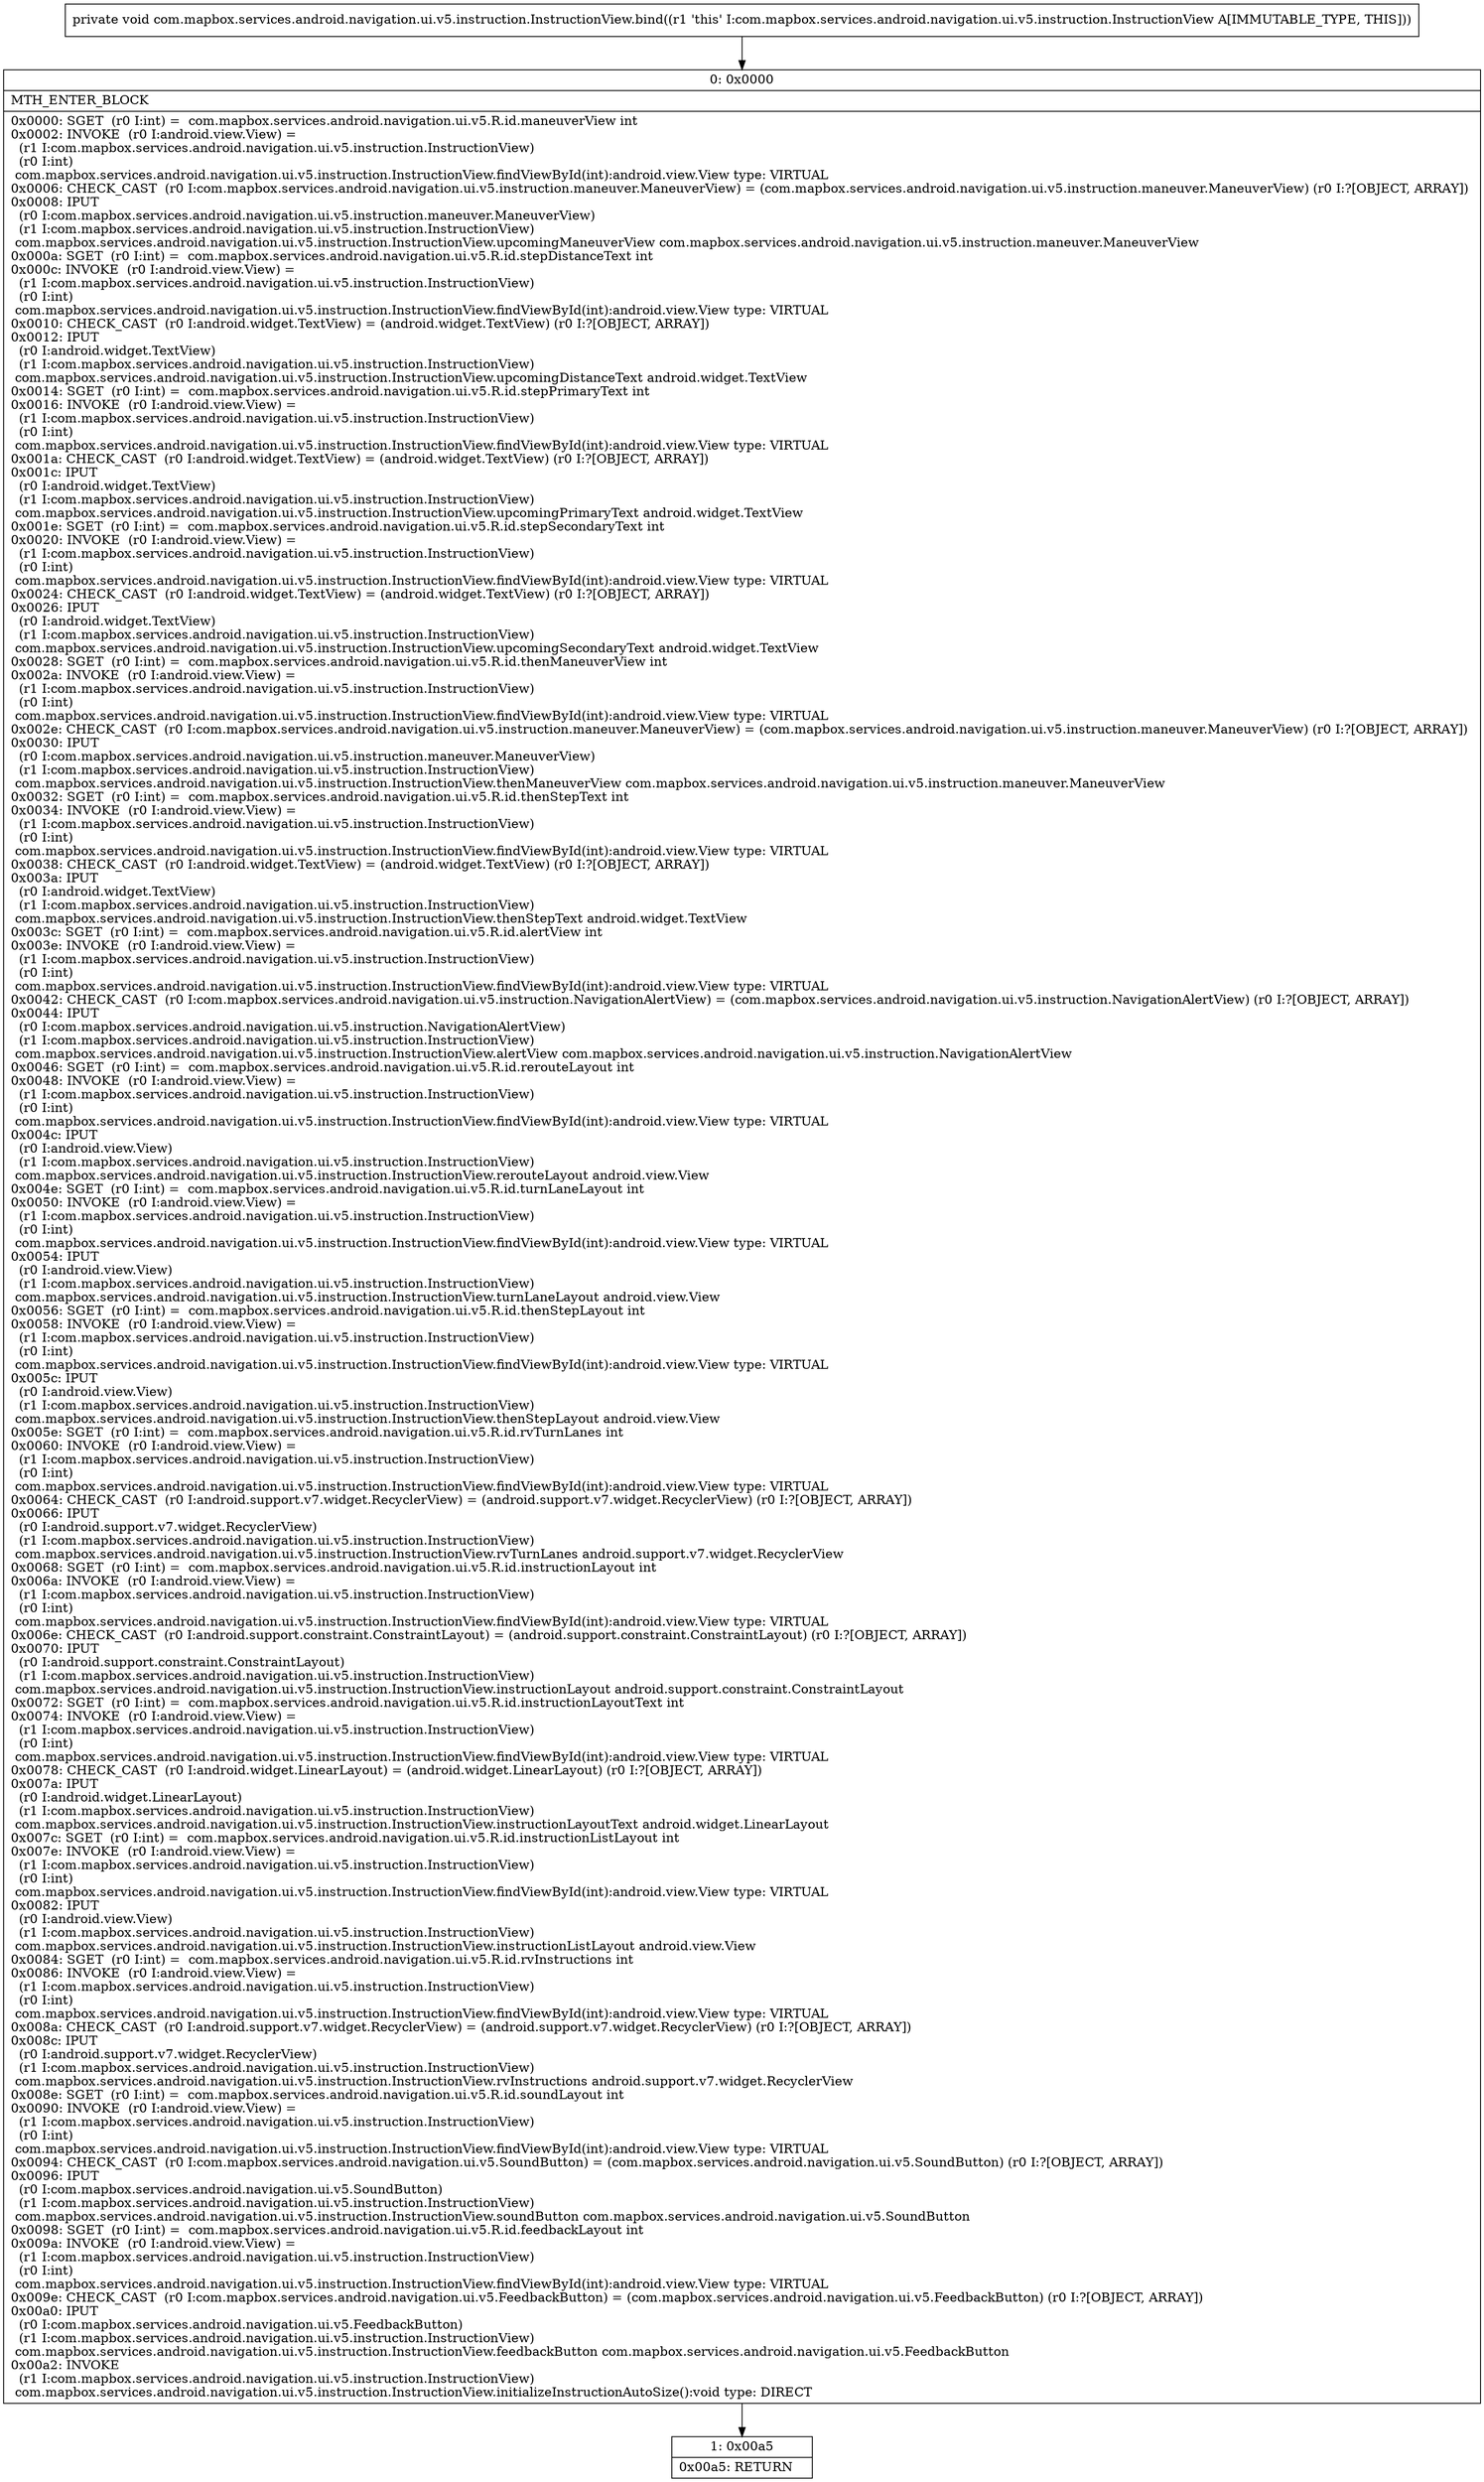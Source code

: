 digraph "CFG forcom.mapbox.services.android.navigation.ui.v5.instruction.InstructionView.bind()V" {
Node_0 [shape=record,label="{0\:\ 0x0000|MTH_ENTER_BLOCK\l|0x0000: SGET  (r0 I:int) =  com.mapbox.services.android.navigation.ui.v5.R.id.maneuverView int \l0x0002: INVOKE  (r0 I:android.view.View) = \l  (r1 I:com.mapbox.services.android.navigation.ui.v5.instruction.InstructionView)\l  (r0 I:int)\l com.mapbox.services.android.navigation.ui.v5.instruction.InstructionView.findViewById(int):android.view.View type: VIRTUAL \l0x0006: CHECK_CAST  (r0 I:com.mapbox.services.android.navigation.ui.v5.instruction.maneuver.ManeuverView) = (com.mapbox.services.android.navigation.ui.v5.instruction.maneuver.ManeuverView) (r0 I:?[OBJECT, ARRAY]) \l0x0008: IPUT  \l  (r0 I:com.mapbox.services.android.navigation.ui.v5.instruction.maneuver.ManeuverView)\l  (r1 I:com.mapbox.services.android.navigation.ui.v5.instruction.InstructionView)\l com.mapbox.services.android.navigation.ui.v5.instruction.InstructionView.upcomingManeuverView com.mapbox.services.android.navigation.ui.v5.instruction.maneuver.ManeuverView \l0x000a: SGET  (r0 I:int) =  com.mapbox.services.android.navigation.ui.v5.R.id.stepDistanceText int \l0x000c: INVOKE  (r0 I:android.view.View) = \l  (r1 I:com.mapbox.services.android.navigation.ui.v5.instruction.InstructionView)\l  (r0 I:int)\l com.mapbox.services.android.navigation.ui.v5.instruction.InstructionView.findViewById(int):android.view.View type: VIRTUAL \l0x0010: CHECK_CAST  (r0 I:android.widget.TextView) = (android.widget.TextView) (r0 I:?[OBJECT, ARRAY]) \l0x0012: IPUT  \l  (r0 I:android.widget.TextView)\l  (r1 I:com.mapbox.services.android.navigation.ui.v5.instruction.InstructionView)\l com.mapbox.services.android.navigation.ui.v5.instruction.InstructionView.upcomingDistanceText android.widget.TextView \l0x0014: SGET  (r0 I:int) =  com.mapbox.services.android.navigation.ui.v5.R.id.stepPrimaryText int \l0x0016: INVOKE  (r0 I:android.view.View) = \l  (r1 I:com.mapbox.services.android.navigation.ui.v5.instruction.InstructionView)\l  (r0 I:int)\l com.mapbox.services.android.navigation.ui.v5.instruction.InstructionView.findViewById(int):android.view.View type: VIRTUAL \l0x001a: CHECK_CAST  (r0 I:android.widget.TextView) = (android.widget.TextView) (r0 I:?[OBJECT, ARRAY]) \l0x001c: IPUT  \l  (r0 I:android.widget.TextView)\l  (r1 I:com.mapbox.services.android.navigation.ui.v5.instruction.InstructionView)\l com.mapbox.services.android.navigation.ui.v5.instruction.InstructionView.upcomingPrimaryText android.widget.TextView \l0x001e: SGET  (r0 I:int) =  com.mapbox.services.android.navigation.ui.v5.R.id.stepSecondaryText int \l0x0020: INVOKE  (r0 I:android.view.View) = \l  (r1 I:com.mapbox.services.android.navigation.ui.v5.instruction.InstructionView)\l  (r0 I:int)\l com.mapbox.services.android.navigation.ui.v5.instruction.InstructionView.findViewById(int):android.view.View type: VIRTUAL \l0x0024: CHECK_CAST  (r0 I:android.widget.TextView) = (android.widget.TextView) (r0 I:?[OBJECT, ARRAY]) \l0x0026: IPUT  \l  (r0 I:android.widget.TextView)\l  (r1 I:com.mapbox.services.android.navigation.ui.v5.instruction.InstructionView)\l com.mapbox.services.android.navigation.ui.v5.instruction.InstructionView.upcomingSecondaryText android.widget.TextView \l0x0028: SGET  (r0 I:int) =  com.mapbox.services.android.navigation.ui.v5.R.id.thenManeuverView int \l0x002a: INVOKE  (r0 I:android.view.View) = \l  (r1 I:com.mapbox.services.android.navigation.ui.v5.instruction.InstructionView)\l  (r0 I:int)\l com.mapbox.services.android.navigation.ui.v5.instruction.InstructionView.findViewById(int):android.view.View type: VIRTUAL \l0x002e: CHECK_CAST  (r0 I:com.mapbox.services.android.navigation.ui.v5.instruction.maneuver.ManeuverView) = (com.mapbox.services.android.navigation.ui.v5.instruction.maneuver.ManeuverView) (r0 I:?[OBJECT, ARRAY]) \l0x0030: IPUT  \l  (r0 I:com.mapbox.services.android.navigation.ui.v5.instruction.maneuver.ManeuverView)\l  (r1 I:com.mapbox.services.android.navigation.ui.v5.instruction.InstructionView)\l com.mapbox.services.android.navigation.ui.v5.instruction.InstructionView.thenManeuverView com.mapbox.services.android.navigation.ui.v5.instruction.maneuver.ManeuverView \l0x0032: SGET  (r0 I:int) =  com.mapbox.services.android.navigation.ui.v5.R.id.thenStepText int \l0x0034: INVOKE  (r0 I:android.view.View) = \l  (r1 I:com.mapbox.services.android.navigation.ui.v5.instruction.InstructionView)\l  (r0 I:int)\l com.mapbox.services.android.navigation.ui.v5.instruction.InstructionView.findViewById(int):android.view.View type: VIRTUAL \l0x0038: CHECK_CAST  (r0 I:android.widget.TextView) = (android.widget.TextView) (r0 I:?[OBJECT, ARRAY]) \l0x003a: IPUT  \l  (r0 I:android.widget.TextView)\l  (r1 I:com.mapbox.services.android.navigation.ui.v5.instruction.InstructionView)\l com.mapbox.services.android.navigation.ui.v5.instruction.InstructionView.thenStepText android.widget.TextView \l0x003c: SGET  (r0 I:int) =  com.mapbox.services.android.navigation.ui.v5.R.id.alertView int \l0x003e: INVOKE  (r0 I:android.view.View) = \l  (r1 I:com.mapbox.services.android.navigation.ui.v5.instruction.InstructionView)\l  (r0 I:int)\l com.mapbox.services.android.navigation.ui.v5.instruction.InstructionView.findViewById(int):android.view.View type: VIRTUAL \l0x0042: CHECK_CAST  (r0 I:com.mapbox.services.android.navigation.ui.v5.instruction.NavigationAlertView) = (com.mapbox.services.android.navigation.ui.v5.instruction.NavigationAlertView) (r0 I:?[OBJECT, ARRAY]) \l0x0044: IPUT  \l  (r0 I:com.mapbox.services.android.navigation.ui.v5.instruction.NavigationAlertView)\l  (r1 I:com.mapbox.services.android.navigation.ui.v5.instruction.InstructionView)\l com.mapbox.services.android.navigation.ui.v5.instruction.InstructionView.alertView com.mapbox.services.android.navigation.ui.v5.instruction.NavigationAlertView \l0x0046: SGET  (r0 I:int) =  com.mapbox.services.android.navigation.ui.v5.R.id.rerouteLayout int \l0x0048: INVOKE  (r0 I:android.view.View) = \l  (r1 I:com.mapbox.services.android.navigation.ui.v5.instruction.InstructionView)\l  (r0 I:int)\l com.mapbox.services.android.navigation.ui.v5.instruction.InstructionView.findViewById(int):android.view.View type: VIRTUAL \l0x004c: IPUT  \l  (r0 I:android.view.View)\l  (r1 I:com.mapbox.services.android.navigation.ui.v5.instruction.InstructionView)\l com.mapbox.services.android.navigation.ui.v5.instruction.InstructionView.rerouteLayout android.view.View \l0x004e: SGET  (r0 I:int) =  com.mapbox.services.android.navigation.ui.v5.R.id.turnLaneLayout int \l0x0050: INVOKE  (r0 I:android.view.View) = \l  (r1 I:com.mapbox.services.android.navigation.ui.v5.instruction.InstructionView)\l  (r0 I:int)\l com.mapbox.services.android.navigation.ui.v5.instruction.InstructionView.findViewById(int):android.view.View type: VIRTUAL \l0x0054: IPUT  \l  (r0 I:android.view.View)\l  (r1 I:com.mapbox.services.android.navigation.ui.v5.instruction.InstructionView)\l com.mapbox.services.android.navigation.ui.v5.instruction.InstructionView.turnLaneLayout android.view.View \l0x0056: SGET  (r0 I:int) =  com.mapbox.services.android.navigation.ui.v5.R.id.thenStepLayout int \l0x0058: INVOKE  (r0 I:android.view.View) = \l  (r1 I:com.mapbox.services.android.navigation.ui.v5.instruction.InstructionView)\l  (r0 I:int)\l com.mapbox.services.android.navigation.ui.v5.instruction.InstructionView.findViewById(int):android.view.View type: VIRTUAL \l0x005c: IPUT  \l  (r0 I:android.view.View)\l  (r1 I:com.mapbox.services.android.navigation.ui.v5.instruction.InstructionView)\l com.mapbox.services.android.navigation.ui.v5.instruction.InstructionView.thenStepLayout android.view.View \l0x005e: SGET  (r0 I:int) =  com.mapbox.services.android.navigation.ui.v5.R.id.rvTurnLanes int \l0x0060: INVOKE  (r0 I:android.view.View) = \l  (r1 I:com.mapbox.services.android.navigation.ui.v5.instruction.InstructionView)\l  (r0 I:int)\l com.mapbox.services.android.navigation.ui.v5.instruction.InstructionView.findViewById(int):android.view.View type: VIRTUAL \l0x0064: CHECK_CAST  (r0 I:android.support.v7.widget.RecyclerView) = (android.support.v7.widget.RecyclerView) (r0 I:?[OBJECT, ARRAY]) \l0x0066: IPUT  \l  (r0 I:android.support.v7.widget.RecyclerView)\l  (r1 I:com.mapbox.services.android.navigation.ui.v5.instruction.InstructionView)\l com.mapbox.services.android.navigation.ui.v5.instruction.InstructionView.rvTurnLanes android.support.v7.widget.RecyclerView \l0x0068: SGET  (r0 I:int) =  com.mapbox.services.android.navigation.ui.v5.R.id.instructionLayout int \l0x006a: INVOKE  (r0 I:android.view.View) = \l  (r1 I:com.mapbox.services.android.navigation.ui.v5.instruction.InstructionView)\l  (r0 I:int)\l com.mapbox.services.android.navigation.ui.v5.instruction.InstructionView.findViewById(int):android.view.View type: VIRTUAL \l0x006e: CHECK_CAST  (r0 I:android.support.constraint.ConstraintLayout) = (android.support.constraint.ConstraintLayout) (r0 I:?[OBJECT, ARRAY]) \l0x0070: IPUT  \l  (r0 I:android.support.constraint.ConstraintLayout)\l  (r1 I:com.mapbox.services.android.navigation.ui.v5.instruction.InstructionView)\l com.mapbox.services.android.navigation.ui.v5.instruction.InstructionView.instructionLayout android.support.constraint.ConstraintLayout \l0x0072: SGET  (r0 I:int) =  com.mapbox.services.android.navigation.ui.v5.R.id.instructionLayoutText int \l0x0074: INVOKE  (r0 I:android.view.View) = \l  (r1 I:com.mapbox.services.android.navigation.ui.v5.instruction.InstructionView)\l  (r0 I:int)\l com.mapbox.services.android.navigation.ui.v5.instruction.InstructionView.findViewById(int):android.view.View type: VIRTUAL \l0x0078: CHECK_CAST  (r0 I:android.widget.LinearLayout) = (android.widget.LinearLayout) (r0 I:?[OBJECT, ARRAY]) \l0x007a: IPUT  \l  (r0 I:android.widget.LinearLayout)\l  (r1 I:com.mapbox.services.android.navigation.ui.v5.instruction.InstructionView)\l com.mapbox.services.android.navigation.ui.v5.instruction.InstructionView.instructionLayoutText android.widget.LinearLayout \l0x007c: SGET  (r0 I:int) =  com.mapbox.services.android.navigation.ui.v5.R.id.instructionListLayout int \l0x007e: INVOKE  (r0 I:android.view.View) = \l  (r1 I:com.mapbox.services.android.navigation.ui.v5.instruction.InstructionView)\l  (r0 I:int)\l com.mapbox.services.android.navigation.ui.v5.instruction.InstructionView.findViewById(int):android.view.View type: VIRTUAL \l0x0082: IPUT  \l  (r0 I:android.view.View)\l  (r1 I:com.mapbox.services.android.navigation.ui.v5.instruction.InstructionView)\l com.mapbox.services.android.navigation.ui.v5.instruction.InstructionView.instructionListLayout android.view.View \l0x0084: SGET  (r0 I:int) =  com.mapbox.services.android.navigation.ui.v5.R.id.rvInstructions int \l0x0086: INVOKE  (r0 I:android.view.View) = \l  (r1 I:com.mapbox.services.android.navigation.ui.v5.instruction.InstructionView)\l  (r0 I:int)\l com.mapbox.services.android.navigation.ui.v5.instruction.InstructionView.findViewById(int):android.view.View type: VIRTUAL \l0x008a: CHECK_CAST  (r0 I:android.support.v7.widget.RecyclerView) = (android.support.v7.widget.RecyclerView) (r0 I:?[OBJECT, ARRAY]) \l0x008c: IPUT  \l  (r0 I:android.support.v7.widget.RecyclerView)\l  (r1 I:com.mapbox.services.android.navigation.ui.v5.instruction.InstructionView)\l com.mapbox.services.android.navigation.ui.v5.instruction.InstructionView.rvInstructions android.support.v7.widget.RecyclerView \l0x008e: SGET  (r0 I:int) =  com.mapbox.services.android.navigation.ui.v5.R.id.soundLayout int \l0x0090: INVOKE  (r0 I:android.view.View) = \l  (r1 I:com.mapbox.services.android.navigation.ui.v5.instruction.InstructionView)\l  (r0 I:int)\l com.mapbox.services.android.navigation.ui.v5.instruction.InstructionView.findViewById(int):android.view.View type: VIRTUAL \l0x0094: CHECK_CAST  (r0 I:com.mapbox.services.android.navigation.ui.v5.SoundButton) = (com.mapbox.services.android.navigation.ui.v5.SoundButton) (r0 I:?[OBJECT, ARRAY]) \l0x0096: IPUT  \l  (r0 I:com.mapbox.services.android.navigation.ui.v5.SoundButton)\l  (r1 I:com.mapbox.services.android.navigation.ui.v5.instruction.InstructionView)\l com.mapbox.services.android.navigation.ui.v5.instruction.InstructionView.soundButton com.mapbox.services.android.navigation.ui.v5.SoundButton \l0x0098: SGET  (r0 I:int) =  com.mapbox.services.android.navigation.ui.v5.R.id.feedbackLayout int \l0x009a: INVOKE  (r0 I:android.view.View) = \l  (r1 I:com.mapbox.services.android.navigation.ui.v5.instruction.InstructionView)\l  (r0 I:int)\l com.mapbox.services.android.navigation.ui.v5.instruction.InstructionView.findViewById(int):android.view.View type: VIRTUAL \l0x009e: CHECK_CAST  (r0 I:com.mapbox.services.android.navigation.ui.v5.FeedbackButton) = (com.mapbox.services.android.navigation.ui.v5.FeedbackButton) (r0 I:?[OBJECT, ARRAY]) \l0x00a0: IPUT  \l  (r0 I:com.mapbox.services.android.navigation.ui.v5.FeedbackButton)\l  (r1 I:com.mapbox.services.android.navigation.ui.v5.instruction.InstructionView)\l com.mapbox.services.android.navigation.ui.v5.instruction.InstructionView.feedbackButton com.mapbox.services.android.navigation.ui.v5.FeedbackButton \l0x00a2: INVOKE  \l  (r1 I:com.mapbox.services.android.navigation.ui.v5.instruction.InstructionView)\l com.mapbox.services.android.navigation.ui.v5.instruction.InstructionView.initializeInstructionAutoSize():void type: DIRECT \l}"];
Node_1 [shape=record,label="{1\:\ 0x00a5|0x00a5: RETURN   \l}"];
MethodNode[shape=record,label="{private void com.mapbox.services.android.navigation.ui.v5.instruction.InstructionView.bind((r1 'this' I:com.mapbox.services.android.navigation.ui.v5.instruction.InstructionView A[IMMUTABLE_TYPE, THIS])) }"];
MethodNode -> Node_0;
Node_0 -> Node_1;
}

